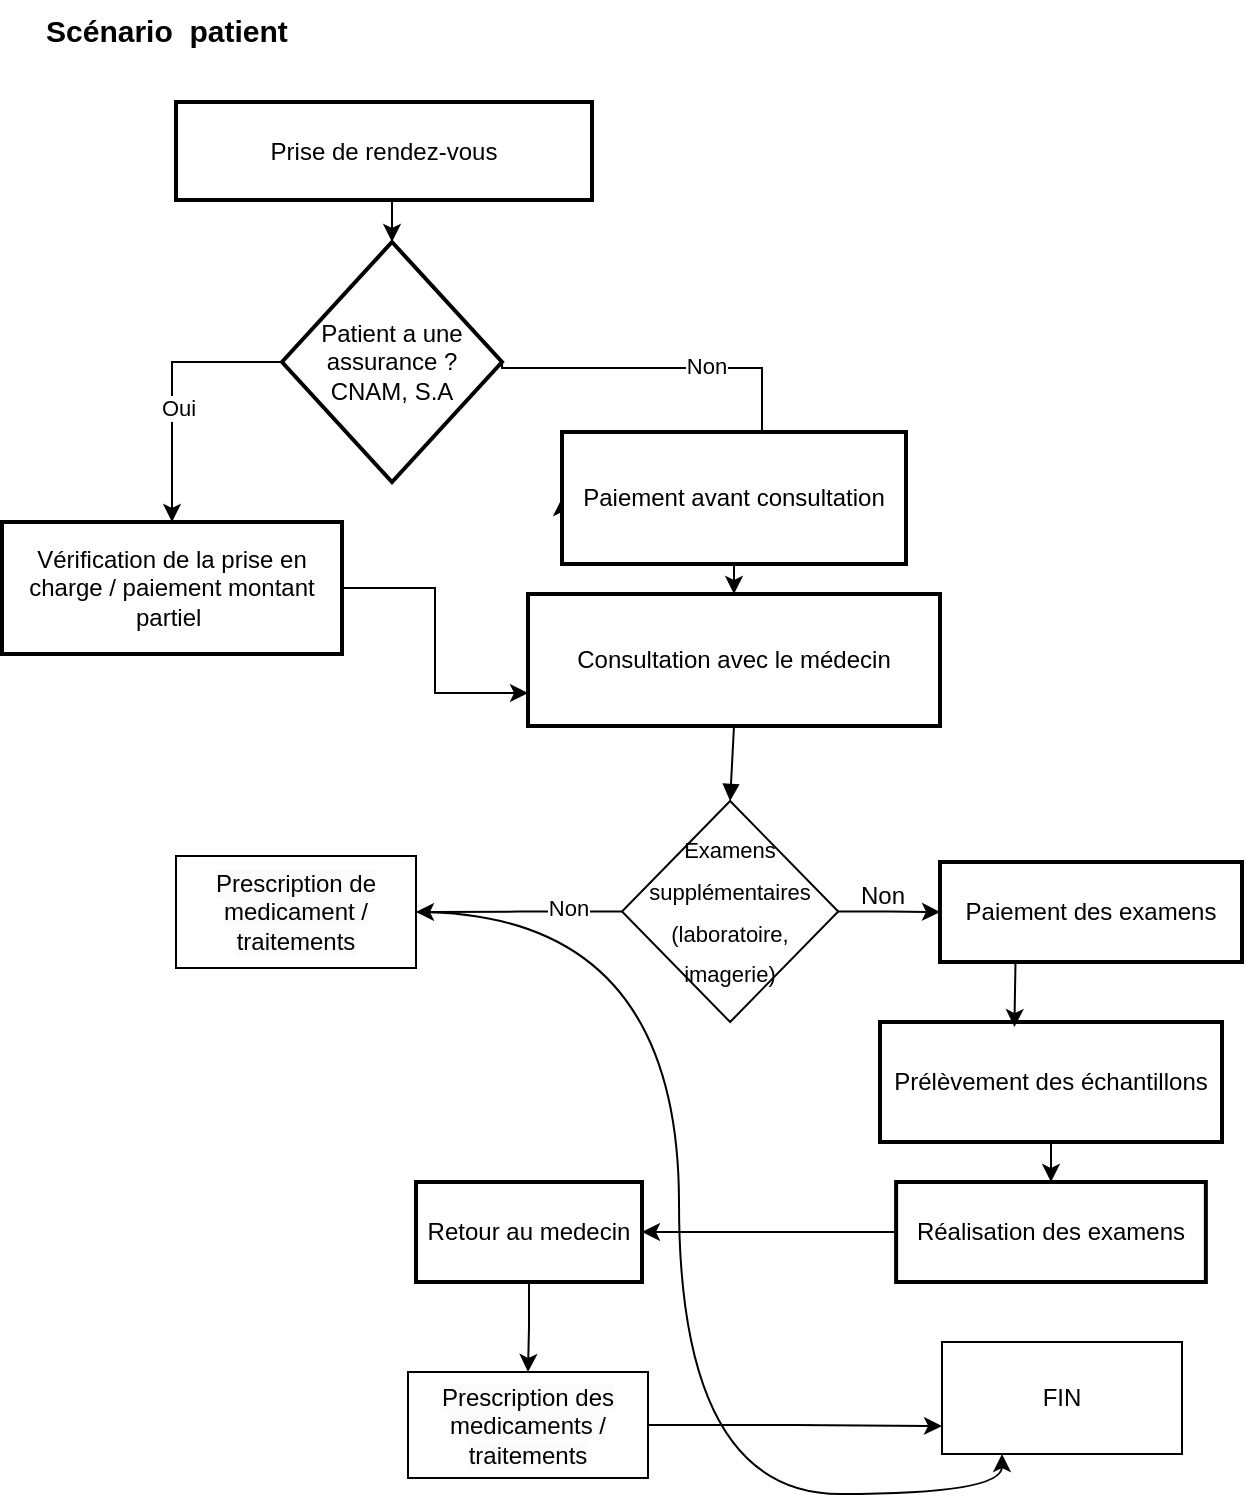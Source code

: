 <mxfile version="24.7.16" pages="2">
  <diagram name="Page-1" id="gMUWrm_7eQ1wLzMDzJMH">
    <mxGraphModel dx="5060" dy="3505" grid="1" gridSize="10" guides="1" tooltips="1" connect="1" arrows="1" fold="1" page="1" pageScale="1" pageWidth="1169" pageHeight="827" math="0" shadow="0">
      <root>
        <mxCell id="0" />
        <mxCell id="1" parent="0" />
        <mxCell id="HcI9NC6vFRKDhO4VCnra-85" style="edgeStyle=orthogonalEdgeStyle;rounded=0;orthogonalLoop=1;jettySize=auto;html=1;exitX=0.5;exitY=1;exitDx=0;exitDy=0;entryX=0.5;entryY=0;entryDx=0;entryDy=0;" edge="1" parent="1" source="nA2eG2OlHx3KnQ0AuUty-1" target="nA2eG2OlHx3KnQ0AuUty-3">
          <mxGeometry relative="1" as="geometry" />
        </mxCell>
        <mxCell id="nA2eG2OlHx3KnQ0AuUty-1" value="Prise de rendez-vous" style="whiteSpace=wrap;strokeWidth=2;" parent="1" vertex="1">
          <mxGeometry x="-3413" y="-2430" width="208" height="49" as="geometry" />
        </mxCell>
        <mxCell id="HcI9NC6vFRKDhO4VCnra-76" style="edgeStyle=orthogonalEdgeStyle;rounded=0;orthogonalLoop=1;jettySize=auto;html=1;exitX=1;exitY=0.5;exitDx=0;exitDy=0;entryX=0;entryY=0.5;entryDx=0;entryDy=0;" edge="1" parent="1" source="nA2eG2OlHx3KnQ0AuUty-3" target="nA2eG2OlHx3KnQ0AuUty-5">
          <mxGeometry relative="1" as="geometry">
            <Array as="points">
              <mxPoint x="-3120" y="-2297" />
              <mxPoint x="-3120" y="-2212" />
            </Array>
          </mxGeometry>
        </mxCell>
        <mxCell id="HcI9NC6vFRKDhO4VCnra-77" value="Non" style="edgeLabel;html=1;align=center;verticalAlign=middle;resizable=0;points=[];" vertex="1" connectable="0" parent="HcI9NC6vFRKDhO4VCnra-76">
          <mxGeometry x="-0.379" y="1" relative="1" as="geometry">
            <mxPoint as="offset" />
          </mxGeometry>
        </mxCell>
        <mxCell id="HcI9NC6vFRKDhO4VCnra-81" style="edgeStyle=orthogonalEdgeStyle;rounded=0;orthogonalLoop=1;jettySize=auto;html=1;exitX=0;exitY=0.5;exitDx=0;exitDy=0;entryX=0.5;entryY=0;entryDx=0;entryDy=0;" edge="1" parent="1" source="nA2eG2OlHx3KnQ0AuUty-3" target="nA2eG2OlHx3KnQ0AuUty-4">
          <mxGeometry relative="1" as="geometry" />
        </mxCell>
        <mxCell id="HcI9NC6vFRKDhO4VCnra-82" value="Oui" style="edgeLabel;html=1;align=center;verticalAlign=middle;resizable=0;points=[];" vertex="1" connectable="0" parent="HcI9NC6vFRKDhO4VCnra-81">
          <mxGeometry x="0.141" y="3" relative="1" as="geometry">
            <mxPoint y="1" as="offset" />
          </mxGeometry>
        </mxCell>
        <mxCell id="nA2eG2OlHx3KnQ0AuUty-3" value="Patient a une assurance ?&#xa;CNAM, S.A" style="rhombus;strokeWidth=2;whiteSpace=wrap;" parent="1" vertex="1">
          <mxGeometry x="-3360" y="-2360" width="110" height="120" as="geometry" />
        </mxCell>
        <mxCell id="HcI9NC6vFRKDhO4VCnra-93" style="edgeStyle=orthogonalEdgeStyle;rounded=0;orthogonalLoop=1;jettySize=auto;html=1;entryX=0;entryY=0.75;entryDx=0;entryDy=0;" edge="1" parent="1" source="nA2eG2OlHx3KnQ0AuUty-4" target="nA2eG2OlHx3KnQ0AuUty-6">
          <mxGeometry relative="1" as="geometry" />
        </mxCell>
        <mxCell id="nA2eG2OlHx3KnQ0AuUty-4" value="Vérification de la prise en charge / paiement montant partiel " style="whiteSpace=wrap;strokeWidth=2;" parent="1" vertex="1">
          <mxGeometry x="-3500" y="-2220" width="170" height="66" as="geometry" />
        </mxCell>
        <mxCell id="HcI9NC6vFRKDhO4VCnra-86" style="edgeStyle=orthogonalEdgeStyle;rounded=0;orthogonalLoop=1;jettySize=auto;html=1;entryX=0.5;entryY=0;entryDx=0;entryDy=0;" edge="1" parent="1" source="nA2eG2OlHx3KnQ0AuUty-5" target="nA2eG2OlHx3KnQ0AuUty-6">
          <mxGeometry relative="1" as="geometry" />
        </mxCell>
        <mxCell id="nA2eG2OlHx3KnQ0AuUty-5" value="Paiement avant consultation" style="whiteSpace=wrap;strokeWidth=2;" parent="1" vertex="1">
          <mxGeometry x="-3220" y="-2265" width="172" height="66" as="geometry" />
        </mxCell>
        <mxCell id="nA2eG2OlHx3KnQ0AuUty-6" value="Consultation avec le médecin" style="whiteSpace=wrap;strokeWidth=2;" parent="1" vertex="1">
          <mxGeometry x="-3237" y="-2184" width="206" height="66" as="geometry" />
        </mxCell>
        <mxCell id="nA2eG2OlHx3KnQ0AuUty-124" value="&lt;b&gt;&lt;font style=&quot;font-size: 15px;&quot;&gt;Scénario&amp;nbsp; patient&amp;nbsp;&lt;/font&gt;&lt;/b&gt;" style="text;whiteSpace=wrap;html=1;" parent="1" vertex="1">
          <mxGeometry x="-3480" y="-2481" width="170" height="40" as="geometry" />
        </mxCell>
        <mxCell id="01KoYUn2kBwgNXgJoXNt-3" value="" style="curved=1;startArrow=none;endArrow=block;exitX=0.5;exitY=1;entryX=0.5;entryY=-0.01;rounded=0;" parent="1" source="nA2eG2OlHx3KnQ0AuUty-6" target="01KoYUn2kBwgNXgJoXNt-2" edge="1">
          <mxGeometry relative="1" as="geometry">
            <Array as="points" />
            <mxPoint x="-2877" y="-1384" as="sourcePoint" />
            <mxPoint x="-2877" y="-1212" as="targetPoint" />
          </mxGeometry>
        </mxCell>
        <mxCell id="HcI9NC6vFRKDhO4VCnra-84" style="edgeStyle=orthogonalEdgeStyle;rounded=0;orthogonalLoop=1;jettySize=auto;html=1;exitX=0;exitY=0.5;exitDx=0;exitDy=0;entryX=1;entryY=0.5;entryDx=0;entryDy=0;" edge="1" parent="1" source="01KoYUn2kBwgNXgJoXNt-2" target="01KoYUn2kBwgNXgJoXNt-11">
          <mxGeometry relative="1" as="geometry" />
        </mxCell>
        <mxCell id="exi9NFnCBp8AtMzApHOe-1" value="Non" style="edgeLabel;html=1;align=center;verticalAlign=middle;resizable=0;points=[];" vertex="1" connectable="0" parent="HcI9NC6vFRKDhO4VCnra-84">
          <mxGeometry x="-0.467" y="-2" relative="1" as="geometry">
            <mxPoint as="offset" />
          </mxGeometry>
        </mxCell>
        <mxCell id="HcI9NC6vFRKDhO4VCnra-87" style="edgeStyle=orthogonalEdgeStyle;rounded=0;orthogonalLoop=1;jettySize=auto;html=1;exitX=1;exitY=0.5;exitDx=0;exitDy=0;entryX=0;entryY=0.5;entryDx=0;entryDy=0;" edge="1" parent="1" source="01KoYUn2kBwgNXgJoXNt-2" target="01KoYUn2kBwgNXgJoXNt-15">
          <mxGeometry relative="1" as="geometry" />
        </mxCell>
        <mxCell id="01KoYUn2kBwgNXgJoXNt-2" value="&lt;h3 style=&quot;line-height: 140%;&quot;&gt;&lt;font style=&quot;font-size: 11px; font-weight: normal;&quot;&gt;Examens supplémentaires (laboratoire, imagerie)&lt;/font&gt;&lt;/h3&gt;" style="rhombus;whiteSpace=wrap;html=1;align=center;" parent="1" vertex="1">
          <mxGeometry x="-3190" y="-2080.5" width="108.12" height="110.5" as="geometry" />
        </mxCell>
        <mxCell id="HcI9NC6vFRKDhO4VCnra-99" style="edgeStyle=orthogonalEdgeStyle;rounded=0;orthogonalLoop=1;jettySize=auto;html=1;entryX=0.25;entryY=1;entryDx=0;entryDy=0;curved=1;" edge="1" parent="1" source="01KoYUn2kBwgNXgJoXNt-11" target="01KoYUn2kBwgNXgJoXNt-24">
          <mxGeometry relative="1" as="geometry" />
        </mxCell>
        <mxCell id="01KoYUn2kBwgNXgJoXNt-11" value="&lt;span style=&quot;color: rgb(0, 0, 0); font-family: Helvetica; font-size: 12px; font-style: normal; font-variant-ligatures: normal; font-variant-caps: normal; font-weight: 400; letter-spacing: normal; orphans: 2; text-align: center; text-indent: 0px; text-transform: none; widows: 2; word-spacing: 0px; -webkit-text-stroke-width: 0px; white-space: normal; background-color: rgb(251, 251, 251); text-decoration-thickness: initial; text-decoration-style: initial; text-decoration-color: initial; display: inline !important; float: none;&quot;&gt;Prescription de medicament / traitements&lt;/span&gt;" style="whiteSpace=wrap;html=1;" parent="1" vertex="1">
          <mxGeometry x="-3413" y="-2053" width="120" height="56" as="geometry" />
        </mxCell>
        <mxCell id="01KoYUn2kBwgNXgJoXNt-15" value="Paiement des examens" style="whiteSpace=wrap;strokeWidth=2;" parent="1" vertex="1">
          <mxGeometry x="-3031" y="-2050" width="151" height="50" as="geometry" />
        </mxCell>
        <mxCell id="HcI9NC6vFRKDhO4VCnra-95" style="edgeStyle=orthogonalEdgeStyle;rounded=0;orthogonalLoop=1;jettySize=auto;html=1;" edge="1" parent="1" source="01KoYUn2kBwgNXgJoXNt-16" target="01KoYUn2kBwgNXgJoXNt-20">
          <mxGeometry relative="1" as="geometry" />
        </mxCell>
        <mxCell id="01KoYUn2kBwgNXgJoXNt-16" value="Réalisation des examens" style="whiteSpace=wrap;strokeWidth=2;" parent="1" vertex="1">
          <mxGeometry x="-3052.94" y="-1890" width="154.87" height="50" as="geometry" />
        </mxCell>
        <mxCell id="HcI9NC6vFRKDhO4VCnra-88" style="edgeStyle=orthogonalEdgeStyle;rounded=0;orthogonalLoop=1;jettySize=auto;html=1;exitX=0.5;exitY=1;exitDx=0;exitDy=0;entryX=0.5;entryY=0;entryDx=0;entryDy=0;" edge="1" parent="1" source="01KoYUn2kBwgNXgJoXNt-17" target="01KoYUn2kBwgNXgJoXNt-16">
          <mxGeometry relative="1" as="geometry" />
        </mxCell>
        <mxCell id="01KoYUn2kBwgNXgJoXNt-17" value="Prélèvement des échantillons" style="whiteSpace=wrap;strokeWidth=2;" parent="1" vertex="1">
          <mxGeometry x="-3061" y="-1970" width="171" height="60" as="geometry" />
        </mxCell>
        <mxCell id="HcI9NC6vFRKDhO4VCnra-98" style="edgeStyle=orthogonalEdgeStyle;rounded=0;orthogonalLoop=1;jettySize=auto;html=1;" edge="1" parent="1" source="01KoYUn2kBwgNXgJoXNt-20" target="01KoYUn2kBwgNXgJoXNt-22">
          <mxGeometry relative="1" as="geometry" />
        </mxCell>
        <mxCell id="01KoYUn2kBwgNXgJoXNt-20" value="Retour au medecin" style="whiteSpace=wrap;strokeWidth=2;" parent="1" vertex="1">
          <mxGeometry x="-3293" y="-1890" width="113" height="50" as="geometry" />
        </mxCell>
        <mxCell id="HcI9NC6vFRKDhO4VCnra-91" style="edgeStyle=orthogonalEdgeStyle;rounded=0;orthogonalLoop=1;jettySize=auto;html=1;entryX=0;entryY=0.75;entryDx=0;entryDy=0;" edge="1" parent="1" source="01KoYUn2kBwgNXgJoXNt-22" target="01KoYUn2kBwgNXgJoXNt-24">
          <mxGeometry relative="1" as="geometry" />
        </mxCell>
        <mxCell id="01KoYUn2kBwgNXgJoXNt-22" value="&lt;span style=&quot;color: rgb(0, 0, 0); font-family: Helvetica; font-size: 12px; font-style: normal; font-variant-ligatures: normal; font-variant-caps: normal; font-weight: 400; letter-spacing: normal; orphans: 2; text-align: center; text-indent: 0px; text-transform: none; widows: 2; word-spacing: 0px; -webkit-text-stroke-width: 0px; white-space: normal; background-color: rgb(251, 251, 251); text-decoration-thickness: initial; text-decoration-style: initial; text-decoration-color: initial; display: inline !important; float: none;&quot;&gt;Prescription des medicaments / traitements&lt;/span&gt;" style="whiteSpace=wrap;html=1;" parent="1" vertex="1">
          <mxGeometry x="-3297" y="-1795" width="120" height="53" as="geometry" />
        </mxCell>
        <mxCell id="01KoYUn2kBwgNXgJoXNt-24" value="FIN" style="whiteSpace=wrap;html=1;" parent="1" vertex="1">
          <mxGeometry x="-3030" y="-1810" width="120" height="56" as="geometry" />
        </mxCell>
        <mxCell id="exi9NFnCBp8AtMzApHOe-2" value="Non" style="text;html=1;align=center;verticalAlign=middle;resizable=0;points=[];autosize=1;strokeColor=none;fillColor=none;" vertex="1" parent="1">
          <mxGeometry x="-3085" y="-2048" width="50" height="30" as="geometry" />
        </mxCell>
        <mxCell id="exi9NFnCBp8AtMzApHOe-3" style="edgeStyle=orthogonalEdgeStyle;rounded=0;orthogonalLoop=1;jettySize=auto;html=1;exitX=0.25;exitY=1;exitDx=0;exitDy=0;entryX=0.393;entryY=0.042;entryDx=0;entryDy=0;entryPerimeter=0;" edge="1" parent="1" source="01KoYUn2kBwgNXgJoXNt-15" target="01KoYUn2kBwgNXgJoXNt-17">
          <mxGeometry relative="1" as="geometry" />
        </mxCell>
      </root>
    </mxGraphModel>
  </diagram>
  <diagram id="2DrK7xrzYnMblJJDJcNT" name="Page-2">
    <mxGraphModel dx="4749" dy="2473" grid="1" gridSize="10" guides="1" tooltips="1" connect="1" arrows="1" fold="1" page="1" pageScale="1" pageWidth="1169" pageHeight="827" math="0" shadow="0">
      <root>
        <mxCell id="0" />
        <mxCell id="1" parent="0" />
        <mxCell id="oc_6aHvCWTXddLUGmn9n-2" style="edgeStyle=orthogonalEdgeStyle;rounded=0;orthogonalLoop=1;jettySize=auto;html=1;" edge="1" parent="1" source="oc_6aHvCWTXddLUGmn9n-3">
          <mxGeometry relative="1" as="geometry">
            <mxPoint x="-3126.5" y="-1476" as="targetPoint" />
          </mxGeometry>
        </mxCell>
        <mxCell id="oc_6aHvCWTXddLUGmn9n-3" value="Hospitalisation" style="whiteSpace=wrap;strokeWidth=2;" vertex="1" parent="1">
          <mxGeometry x="-3396.5" y="-1550" width="166" height="49" as="geometry" />
        </mxCell>
        <mxCell id="oc_6aHvCWTXddLUGmn9n-4" value="Sortie et paiement des frais de Chambre et hopitalisation, medicaments" style="whiteSpace=wrap;strokeWidth=2;" vertex="1" parent="1">
          <mxGeometry x="-3440" y="-1050" width="227" height="70" as="geometry" />
        </mxCell>
        <mxCell id="oc_6aHvCWTXddLUGmn9n-5" value="Fin" style="whiteSpace=wrap;strokeWidth=2;" vertex="1" parent="1">
          <mxGeometry x="-3354.5" y="-950" width="82" height="49" as="geometry" />
        </mxCell>
        <mxCell id="oc_6aHvCWTXddLUGmn9n-6" style="edgeStyle=orthogonalEdgeStyle;rounded=0;orthogonalLoop=1;jettySize=auto;html=1;" edge="1" parent="1" source="oc_6aHvCWTXddLUGmn9n-7">
          <mxGeometry relative="1" as="geometry">
            <mxPoint x="-2906.5" y="-1446.75" as="targetPoint" />
          </mxGeometry>
        </mxCell>
        <mxCell id="oc_6aHvCWTXddLUGmn9n-7" value="Prescription par le médecin sur la Fiche d&#39;hospitalisation" style="whiteSpace=wrap;strokeWidth=2;" vertex="1" parent="1">
          <mxGeometry x="-3196.5" y="-1467.5" width="166" height="41.5" as="geometry" />
        </mxCell>
        <mxCell id="oc_6aHvCWTXddLUGmn9n-8" style="edgeStyle=orthogonalEdgeStyle;rounded=0;orthogonalLoop=1;jettySize=auto;html=1;exitX=0.5;exitY=1;exitDx=0;exitDy=0;entryX=0.5;entryY=0;entryDx=0;entryDy=0;" edge="1" parent="1" source="oc_6aHvCWTXddLUGmn9n-9" target="oc_6aHvCWTXddLUGmn9n-10">
          <mxGeometry relative="1" as="geometry" />
        </mxCell>
        <mxCell id="oc_6aHvCWTXddLUGmn9n-9" value="Remplissage de certificat d&#39;accouchement" style="whiteSpace=wrap;strokeWidth=2;" vertex="1" parent="1">
          <mxGeometry x="-3036.5" y="-1206" width="166" height="49" as="geometry" />
        </mxCell>
        <mxCell id="oc_6aHvCWTXddLUGmn9n-10" value="Signature du fiche" style="whiteSpace=wrap;strokeWidth=2;" vertex="1" parent="1">
          <mxGeometry x="-3036.5" y="-1120" width="166" height="49" as="geometry" />
        </mxCell>
        <mxCell id="oc_6aHvCWTXddLUGmn9n-11" value="" style="edgeStyle=orthogonalEdgeStyle;rounded=0;orthogonalLoop=1;jettySize=auto;html=1;" edge="1" parent="1" source="oc_6aHvCWTXddLUGmn9n-12" target="oc_6aHvCWTXddLUGmn9n-19">
          <mxGeometry relative="1" as="geometry" />
        </mxCell>
        <mxCell id="oc_6aHvCWTXddLUGmn9n-12" value="Administration des soins par l’infirmier" style="whiteSpace=wrap;strokeWidth=2;" vertex="1" parent="1">
          <mxGeometry x="-3409.5" y="-1345" width="166" height="49" as="geometry" />
        </mxCell>
        <mxCell id="oc_6aHvCWTXddLUGmn9n-13" style="edgeStyle=orthogonalEdgeStyle;rounded=0;orthogonalLoop=1;jettySize=auto;html=1;entryX=0.548;entryY=0.082;entryDx=0;entryDy=0;entryPerimeter=0;" edge="1" parent="1" source="oc_6aHvCWTXddLUGmn9n-12" target="oc_6aHvCWTXddLUGmn9n-9">
          <mxGeometry relative="1" as="geometry" />
        </mxCell>
        <mxCell id="oc_6aHvCWTXddLUGmn9n-14" style="edgeStyle=orthogonalEdgeStyle;rounded=0;orthogonalLoop=1;jettySize=auto;html=1;entryX=0.354;entryY=0.041;entryDx=0;entryDy=0;entryPerimeter=0;" edge="1" parent="1" source="oc_6aHvCWTXddLUGmn9n-4" target="oc_6aHvCWTXddLUGmn9n-5">
          <mxGeometry relative="1" as="geometry" />
        </mxCell>
        <mxCell id="oc_6aHvCWTXddLUGmn9n-15" style="edgeStyle=orthogonalEdgeStyle;rounded=0;orthogonalLoop=1;jettySize=auto;html=1;" edge="1" parent="1" source="oc_6aHvCWTXddLUGmn9n-16" target="oc_6aHvCWTXddLUGmn9n-12">
          <mxGeometry relative="1" as="geometry">
            <Array as="points">
              <mxPoint x="-2813.5" y="-1386" />
              <mxPoint x="-3326.5" y="-1386" />
            </Array>
          </mxGeometry>
        </mxCell>
        <mxCell id="oc_6aHvCWTXddLUGmn9n-16" value="Obtenir les médicaments injectables à la pharmacie" style="whiteSpace=wrap;strokeWidth=2;" vertex="1" parent="1">
          <mxGeometry x="-2896.5" y="-1467.5" width="166" height="51.5" as="geometry" />
        </mxCell>
        <mxCell id="oc_6aHvCWTXddLUGmn9n-17" style="edgeStyle=orthogonalEdgeStyle;rounded=0;orthogonalLoop=1;jettySize=auto;html=1;entryX=0;entryY=0.5;entryDx=0;entryDy=0;" edge="1" parent="1" source="oc_6aHvCWTXddLUGmn9n-19" target="oc_6aHvCWTXddLUGmn9n-9">
          <mxGeometry relative="1" as="geometry" />
        </mxCell>
        <mxCell id="oc_6aHvCWTXddLUGmn9n-18" value="Oui" style="edgeLabel;html=1;align=center;verticalAlign=middle;resizable=0;points=[];" vertex="1" connectable="0" parent="oc_6aHvCWTXddLUGmn9n-17">
          <mxGeometry x="0.165" y="-1" relative="1" as="geometry">
            <mxPoint y="1" as="offset" />
          </mxGeometry>
        </mxCell>
        <mxCell id="AiYJq4w8YRh39Bwxumft-1" style="edgeStyle=orthogonalEdgeStyle;rounded=0;orthogonalLoop=1;jettySize=auto;html=1;entryX=0.5;entryY=0;entryDx=0;entryDy=0;" edge="1" parent="1" source="oc_6aHvCWTXddLUGmn9n-19" target="oc_6aHvCWTXddLUGmn9n-4">
          <mxGeometry relative="1" as="geometry" />
        </mxCell>
        <mxCell id="AiYJq4w8YRh39Bwxumft-2" value="Non" style="edgeLabel;html=1;align=center;verticalAlign=middle;resizable=0;points=[];" vertex="1" connectable="0" parent="AiYJq4w8YRh39Bwxumft-1">
          <mxGeometry x="-0.318" relative="1" as="geometry">
            <mxPoint as="offset" />
          </mxGeometry>
        </mxCell>
        <mxCell id="oc_6aHvCWTXddLUGmn9n-19" value="Accouchement ?&amp;nbsp;" style="rhombus;whiteSpace=wrap;html=1;strokeWidth=2;" vertex="1" parent="1">
          <mxGeometry x="-3391.5" y="-1237.87" width="130" height="112.75" as="geometry" />
        </mxCell>
        <mxCell id="oc_6aHvCWTXddLUGmn9n-22" style="edgeStyle=orthogonalEdgeStyle;rounded=0;orthogonalLoop=1;jettySize=auto;html=1;entryX=0.986;entryY=0.379;entryDx=0;entryDy=0;entryPerimeter=0;" edge="1" parent="1" source="oc_6aHvCWTXddLUGmn9n-10" target="oc_6aHvCWTXddLUGmn9n-4">
          <mxGeometry relative="1" as="geometry">
            <Array as="points">
              <mxPoint x="-2946.5" y="-1010" />
              <mxPoint x="-3216.5" y="-1010" />
            </Array>
          </mxGeometry>
        </mxCell>
        <mxCell id="6oRGF00jMNantrIM3zDd-1" value="&lt;h3&gt;&lt;strong&gt;Hospitalisation&lt;/strong&gt;&lt;/h3&gt;&lt;ul&gt;&lt;li&gt;&lt;/li&gt;&lt;/ul&gt;" style="text;whiteSpace=wrap;html=1;" vertex="1" parent="1">
          <mxGeometry x="-3400" y="-1630" width="380" height="50" as="geometry" />
        </mxCell>
      </root>
    </mxGraphModel>
  </diagram>
</mxfile>
